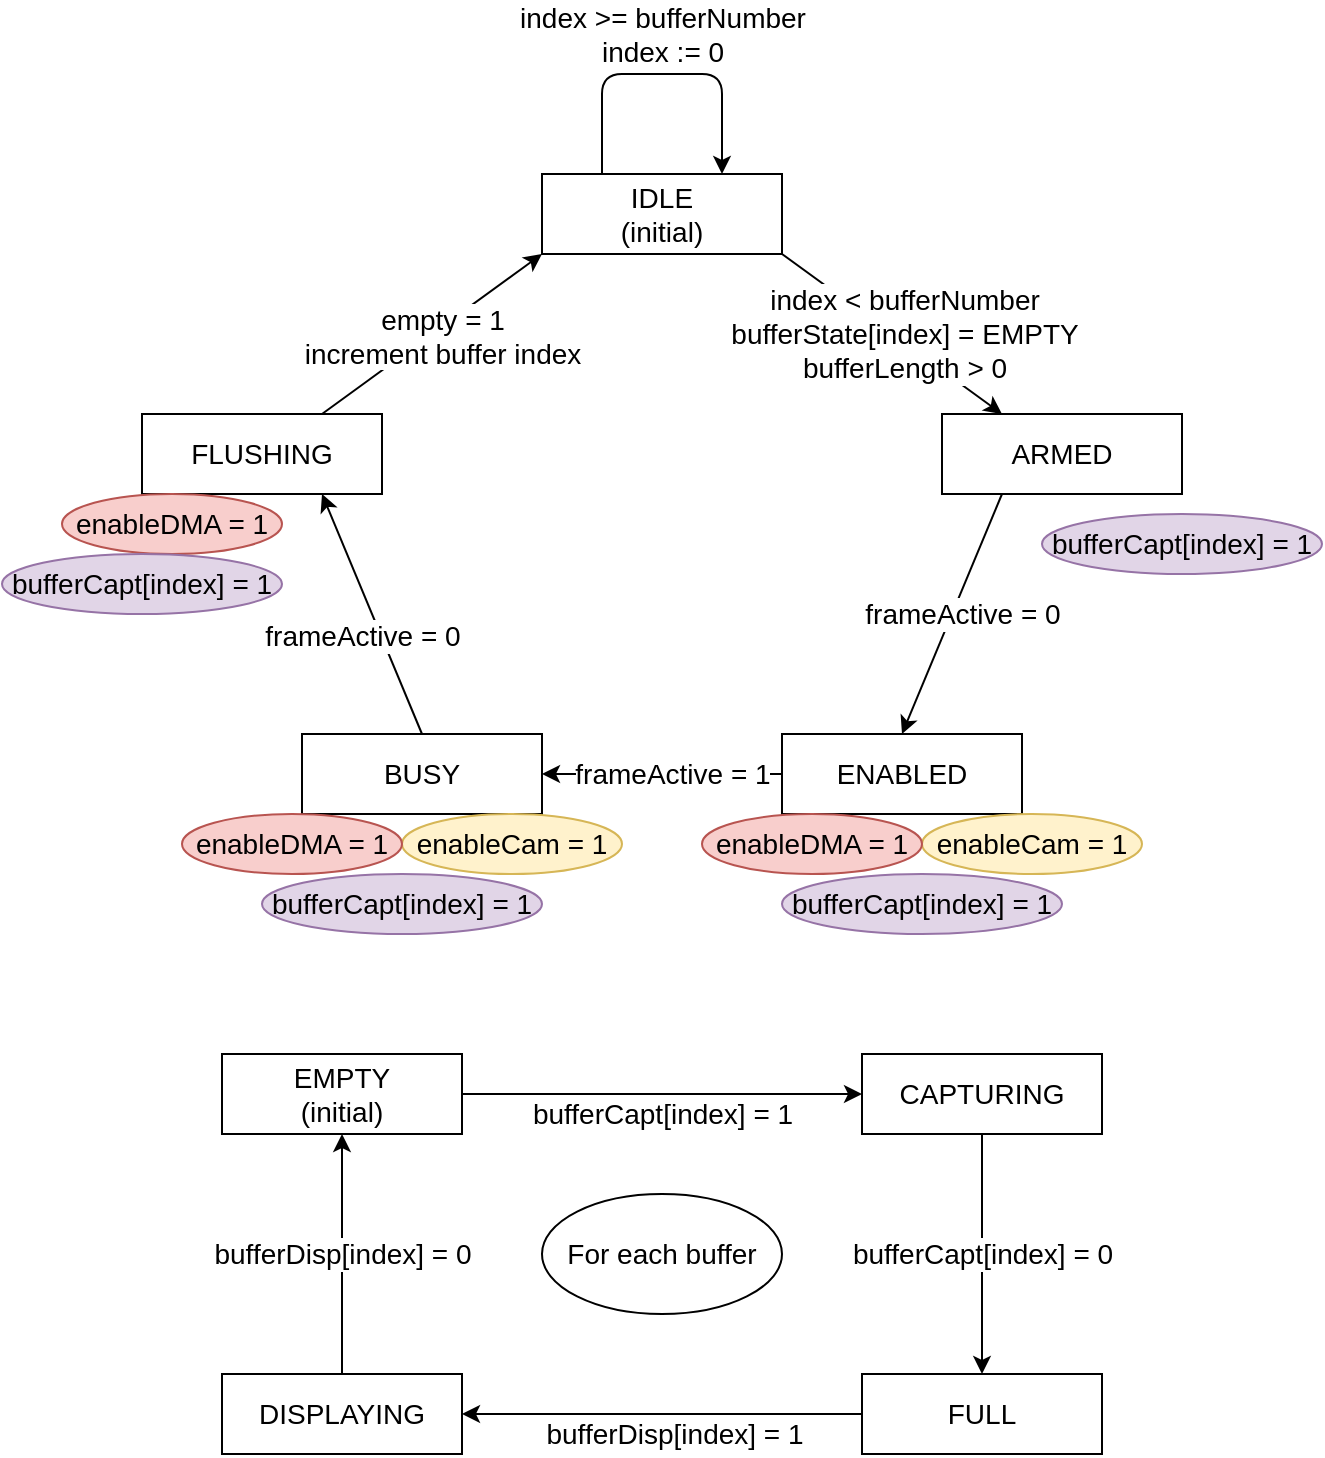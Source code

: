<mxfile version="13.10.0" type="device"><diagram id="C08tozPtUxUG_BZ7gE0h" name="Page-1"><mxGraphModel dx="1350" dy="1916" grid="1" gridSize="10" guides="1" tooltips="1" connect="1" arrows="1" fold="1" page="1" pageScale="1" pageWidth="850" pageHeight="1100" math="0" shadow="0"><root><mxCell id="0"/><mxCell id="1" parent="0"/><mxCell id="mUgPZsXwEz2ajPnVMVyG-1" value="IDLE&lt;br style=&quot;font-size: 14px;&quot;&gt;(initial)" style="rounded=0;whiteSpace=wrap;html=1;fontSize=14;" parent="1" vertex="1"><mxGeometry x="360" y="80" width="120" height="40" as="geometry"/></mxCell><mxCell id="mUgPZsXwEz2ajPnVMVyG-2" value="ARMED" style="rounded=0;whiteSpace=wrap;html=1;fontSize=14;" parent="1" vertex="1"><mxGeometry x="560" y="200" width="120" height="40" as="geometry"/></mxCell><mxCell id="mUgPZsXwEz2ajPnVMVyG-3" value="FLUSHING" style="rounded=0;whiteSpace=wrap;html=1;fontSize=14;" parent="1" vertex="1"><mxGeometry x="160" y="200" width="120" height="40" as="geometry"/></mxCell><mxCell id="mUgPZsXwEz2ajPnVMVyG-4" value="BUSY" style="rounded=0;whiteSpace=wrap;html=1;fontSize=14;" parent="1" vertex="1"><mxGeometry x="240" y="360" width="120" height="40" as="geometry"/></mxCell><mxCell id="mUgPZsXwEz2ajPnVMVyG-5" value="ENABLED" style="rounded=0;whiteSpace=wrap;html=1;fontSize=14;" parent="1" vertex="1"><mxGeometry x="480" y="360" width="120" height="40" as="geometry"/></mxCell><mxCell id="mUgPZsXwEz2ajPnVMVyG-6" value="" style="endArrow=classic;html=1;exitX=1;exitY=1;exitDx=0;exitDy=0;entryX=0.25;entryY=0;entryDx=0;entryDy=0;fontSize=14;" parent="1" source="mUgPZsXwEz2ajPnVMVyG-1" target="mUgPZsXwEz2ajPnVMVyG-2" edge="1"><mxGeometry width="50" height="50" relative="1" as="geometry"><mxPoint x="400" y="440" as="sourcePoint"/><mxPoint x="450" y="390" as="targetPoint"/></mxGeometry></mxCell><mxCell id="mUgPZsXwEz2ajPnVMVyG-7" value="index &amp;lt; bufferNumber&lt;br&gt;bufferState[index] = EMPTY&lt;br&gt;bufferLength &amp;gt; 0" style="edgeLabel;html=1;align=center;verticalAlign=middle;resizable=0;points=[];fontSize=14;" parent="mUgPZsXwEz2ajPnVMVyG-6" vertex="1" connectable="0"><mxGeometry x="0.388" y="4" relative="1" as="geometry"><mxPoint x="-17.98" y="-12.33" as="offset"/></mxGeometry></mxCell><mxCell id="mUgPZsXwEz2ajPnVMVyG-8" value="" style="endArrow=classic;html=1;fontSize=14;exitX=0.25;exitY=1;exitDx=0;exitDy=0;entryX=0.5;entryY=0;entryDx=0;entryDy=0;" parent="1" source="mUgPZsXwEz2ajPnVMVyG-2" target="mUgPZsXwEz2ajPnVMVyG-5" edge="1"><mxGeometry width="50" height="50" relative="1" as="geometry"><mxPoint x="430" y="310" as="sourcePoint"/><mxPoint x="480" y="260" as="targetPoint"/></mxGeometry></mxCell><mxCell id="mUgPZsXwEz2ajPnVMVyG-9" value="frameActive = 0" style="edgeLabel;html=1;align=center;verticalAlign=middle;resizable=0;points=[];fontSize=14;" parent="mUgPZsXwEz2ajPnVMVyG-8" vertex="1" connectable="0"><mxGeometry x="0.404" y="2" relative="1" as="geometry"><mxPoint x="13.41" y="-25.38" as="offset"/></mxGeometry></mxCell><mxCell id="mUgPZsXwEz2ajPnVMVyG-10" value="" style="endArrow=classic;html=1;fontSize=14;entryX=1;entryY=0.5;entryDx=0;entryDy=0;exitX=0;exitY=0.5;exitDx=0;exitDy=0;" parent="1" source="mUgPZsXwEz2ajPnVMVyG-5" target="mUgPZsXwEz2ajPnVMVyG-4" edge="1"><mxGeometry width="50" height="50" relative="1" as="geometry"><mxPoint x="430" y="310" as="sourcePoint"/><mxPoint x="480" y="260" as="targetPoint"/></mxGeometry></mxCell><mxCell id="mUgPZsXwEz2ajPnVMVyG-11" value="frameActive = 1" style="edgeLabel;html=1;align=center;verticalAlign=middle;resizable=0;points=[];fontSize=14;" parent="mUgPZsXwEz2ajPnVMVyG-10" vertex="1" connectable="0"><mxGeometry x="0.278" relative="1" as="geometry"><mxPoint x="21.67" as="offset"/></mxGeometry></mxCell><mxCell id="mUgPZsXwEz2ajPnVMVyG-12" value="" style="endArrow=classic;html=1;fontSize=14;entryX=0.75;entryY=1;entryDx=0;entryDy=0;exitX=0.5;exitY=0;exitDx=0;exitDy=0;" parent="1" source="mUgPZsXwEz2ajPnVMVyG-4" target="mUgPZsXwEz2ajPnVMVyG-3" edge="1"><mxGeometry width="50" height="50" relative="1" as="geometry"><mxPoint x="430" y="310" as="sourcePoint"/><mxPoint x="480" y="260" as="targetPoint"/></mxGeometry></mxCell><mxCell id="mUgPZsXwEz2ajPnVMVyG-13" value="frameActive = 0" style="edgeLabel;html=1;align=center;verticalAlign=middle;resizable=0;points=[];fontSize=14;" parent="mUgPZsXwEz2ajPnVMVyG-12" vertex="1" connectable="0"><mxGeometry x="-0.281" y="-1" relative="1" as="geometry"><mxPoint x="-12.97" y="-6.23" as="offset"/></mxGeometry></mxCell><mxCell id="mUgPZsXwEz2ajPnVMVyG-14" value="" style="endArrow=classic;html=1;fontSize=14;entryX=0;entryY=1;entryDx=0;entryDy=0;exitX=0.75;exitY=0;exitDx=0;exitDy=0;" parent="1" source="mUgPZsXwEz2ajPnVMVyG-3" target="mUgPZsXwEz2ajPnVMVyG-1" edge="1"><mxGeometry width="50" height="50" relative="1" as="geometry"><mxPoint x="430" y="310" as="sourcePoint"/><mxPoint x="480" y="260" as="targetPoint"/></mxGeometry></mxCell><mxCell id="mUgPZsXwEz2ajPnVMVyG-15" value="empty = 1&lt;br style=&quot;font-size: 14px&quot;&gt;increment buffer index" style="edgeLabel;html=1;align=center;verticalAlign=middle;resizable=0;points=[];fontSize=14;" parent="mUgPZsXwEz2ajPnVMVyG-14" vertex="1" connectable="0"><mxGeometry x="0.208" y="1" relative="1" as="geometry"><mxPoint x="-6.13" y="9.33" as="offset"/></mxGeometry></mxCell><mxCell id="mUgPZsXwEz2ajPnVMVyG-19" value="enableCam = 1" style="ellipse;whiteSpace=wrap;html=1;fontSize=14;fillColor=#fff2cc;strokeColor=#d6b656;" parent="1" vertex="1"><mxGeometry x="550" y="400" width="110" height="30" as="geometry"/></mxCell><mxCell id="mUgPZsXwEz2ajPnVMVyG-20" value="enableCam = 1" style="ellipse;whiteSpace=wrap;html=1;fontSize=14;fillColor=#fff2cc;strokeColor=#d6b656;" parent="1" vertex="1"><mxGeometry x="290" y="400" width="110" height="30" as="geometry"/></mxCell><mxCell id="mUgPZsXwEz2ajPnVMVyG-21" value="enableDMA = 1" style="ellipse;whiteSpace=wrap;html=1;fontSize=14;fillColor=#f8cecc;strokeColor=#b85450;" parent="1" vertex="1"><mxGeometry x="440" y="400" width="110" height="30" as="geometry"/></mxCell><mxCell id="mUgPZsXwEz2ajPnVMVyG-22" value="enableDMA = 1" style="ellipse;whiteSpace=wrap;html=1;fontSize=14;fillColor=#f8cecc;strokeColor=#b85450;" parent="1" vertex="1"><mxGeometry x="180" y="400" width="110" height="30" as="geometry"/></mxCell><mxCell id="mUgPZsXwEz2ajPnVMVyG-23" value="enableDMA = 1" style="ellipse;whiteSpace=wrap;html=1;fontSize=14;fillColor=#f8cecc;strokeColor=#b85450;" parent="1" vertex="1"><mxGeometry x="120" y="240" width="110" height="30" as="geometry"/></mxCell><mxCell id="i2yVh6DDQE3jbrB_bZ5S-1" value="bufferCapt[index] = 1" style="ellipse;whiteSpace=wrap;html=1;fontSize=14;fillColor=#e1d5e7;strokeColor=#9673a6;" parent="1" vertex="1"><mxGeometry x="480" y="430" width="140" height="30" as="geometry"/></mxCell><mxCell id="i2yVh6DDQE3jbrB_bZ5S-2" value="bufferCapt[index] = 1" style="ellipse;whiteSpace=wrap;html=1;fontSize=14;fillColor=#e1d5e7;strokeColor=#9673a6;" parent="1" vertex="1"><mxGeometry x="220" y="430" width="140" height="30" as="geometry"/></mxCell><mxCell id="i2yVh6DDQE3jbrB_bZ5S-3" value="bufferCapt[index] = 1" style="ellipse;whiteSpace=wrap;html=1;fontSize=14;fillColor=#e1d5e7;strokeColor=#9673a6;" parent="1" vertex="1"><mxGeometry x="90" y="270" width="140" height="30" as="geometry"/></mxCell><mxCell id="i2yVh6DDQE3jbrB_bZ5S-4" value="EMPTY&lt;br style=&quot;font-size: 14px;&quot;&gt;(initial)" style="rounded=0;whiteSpace=wrap;html=1;labelBackgroundColor=none;fontSize=14;" parent="1" vertex="1"><mxGeometry x="200" y="520" width="120" height="40" as="geometry"/></mxCell><mxCell id="i2yVh6DDQE3jbrB_bZ5S-5" value="CAPTURING" style="rounded=0;whiteSpace=wrap;html=1;labelBackgroundColor=none;fontSize=14;" parent="1" vertex="1"><mxGeometry x="520" y="520" width="120" height="40" as="geometry"/></mxCell><mxCell id="i2yVh6DDQE3jbrB_bZ5S-6" value="FULL" style="rounded=0;whiteSpace=wrap;html=1;labelBackgroundColor=none;fontSize=14;" parent="1" vertex="1"><mxGeometry x="520" y="680" width="120" height="40" as="geometry"/></mxCell><mxCell id="i2yVh6DDQE3jbrB_bZ5S-7" value="DISPLAYING" style="rounded=0;whiteSpace=wrap;html=1;labelBackgroundColor=none;fontSize=14;" parent="1" vertex="1"><mxGeometry x="200" y="680" width="120" height="40" as="geometry"/></mxCell><mxCell id="i2yVh6DDQE3jbrB_bZ5S-9" value="" style="endArrow=classic;html=1;fontSize=14;exitX=1;exitY=0.5;exitDx=0;exitDy=0;entryX=0;entryY=0.5;entryDx=0;entryDy=0;" parent="1" source="i2yVh6DDQE3jbrB_bZ5S-4" target="i2yVh6DDQE3jbrB_bZ5S-5" edge="1"><mxGeometry width="50" height="50" relative="1" as="geometry"><mxPoint x="400" y="430" as="sourcePoint"/><mxPoint x="450" y="380" as="targetPoint"/></mxGeometry></mxCell><mxCell id="i2yVh6DDQE3jbrB_bZ5S-10" value="bufferCapt[index] = 1" style="edgeLabel;html=1;align=center;verticalAlign=middle;resizable=0;points=[];fontSize=14;" parent="i2yVh6DDQE3jbrB_bZ5S-9" vertex="1" connectable="0"><mxGeometry x="-0.583" relative="1" as="geometry"><mxPoint x="58" y="10" as="offset"/></mxGeometry></mxCell><mxCell id="i2yVh6DDQE3jbrB_bZ5S-11" value="" style="endArrow=classic;html=1;fontSize=14;exitX=0.5;exitY=1;exitDx=0;exitDy=0;entryX=0.5;entryY=0;entryDx=0;entryDy=0;" parent="1" source="i2yVh6DDQE3jbrB_bZ5S-5" target="i2yVh6DDQE3jbrB_bZ5S-6" edge="1"><mxGeometry width="50" height="50" relative="1" as="geometry"><mxPoint x="330" y="550" as="sourcePoint"/><mxPoint x="530" y="550" as="targetPoint"/></mxGeometry></mxCell><mxCell id="i2yVh6DDQE3jbrB_bZ5S-12" value="bufferCapt[index] = 0" style="edgeLabel;html=1;align=center;verticalAlign=middle;resizable=0;points=[];fontSize=14;" parent="i2yVh6DDQE3jbrB_bZ5S-11" vertex="1" connectable="0"><mxGeometry x="-0.583" relative="1" as="geometry"><mxPoint y="35" as="offset"/></mxGeometry></mxCell><mxCell id="i2yVh6DDQE3jbrB_bZ5S-13" value="" style="endArrow=classic;html=1;fontSize=14;exitX=0;exitY=0.5;exitDx=0;exitDy=0;entryX=1;entryY=0.5;entryDx=0;entryDy=0;" parent="1" source="i2yVh6DDQE3jbrB_bZ5S-6" target="i2yVh6DDQE3jbrB_bZ5S-7" edge="1"><mxGeometry width="50" height="50" relative="1" as="geometry"><mxPoint x="590" y="570" as="sourcePoint"/><mxPoint x="590" y="690" as="targetPoint"/></mxGeometry></mxCell><mxCell id="i2yVh6DDQE3jbrB_bZ5S-14" value="bufferDisp[index] = 1" style="edgeLabel;html=1;align=center;verticalAlign=middle;resizable=0;points=[];fontSize=14;" parent="i2yVh6DDQE3jbrB_bZ5S-13" vertex="1" connectable="0"><mxGeometry x="-0.583" relative="1" as="geometry"><mxPoint x="-53" y="10" as="offset"/></mxGeometry></mxCell><mxCell id="i2yVh6DDQE3jbrB_bZ5S-16" value="" style="endArrow=classic;html=1;fontSize=14;exitX=0.5;exitY=0;exitDx=0;exitDy=0;entryX=0.5;entryY=1;entryDx=0;entryDy=0;" parent="1" source="i2yVh6DDQE3jbrB_bZ5S-7" target="i2yVh6DDQE3jbrB_bZ5S-4" edge="1"><mxGeometry width="50" height="50" relative="1" as="geometry"><mxPoint x="530" y="710" as="sourcePoint"/><mxPoint x="330" y="710" as="targetPoint"/></mxGeometry></mxCell><mxCell id="i2yVh6DDQE3jbrB_bZ5S-17" value="bufferDisp[index] = 0" style="edgeLabel;html=1;align=center;verticalAlign=middle;resizable=0;points=[];fontSize=14;" parent="i2yVh6DDQE3jbrB_bZ5S-16" vertex="1" connectable="0"><mxGeometry x="-0.583" relative="1" as="geometry"><mxPoint y="-35" as="offset"/></mxGeometry></mxCell><mxCell id="i2yVh6DDQE3jbrB_bZ5S-18" value="For each buffer" style="ellipse;whiteSpace=wrap;html=1;labelBackgroundColor=none;fontSize=14;" parent="1" vertex="1"><mxGeometry x="360" y="590" width="120" height="60" as="geometry"/></mxCell><mxCell id="i2yVh6DDQE3jbrB_bZ5S-19" value="bufferCapt[index] = 1" style="ellipse;whiteSpace=wrap;html=1;fontSize=14;fillColor=#e1d5e7;strokeColor=#9673a6;" parent="1" vertex="1"><mxGeometry x="610" y="250" width="140" height="30" as="geometry"/></mxCell><mxCell id="e2sIpdtYF0k6AwpYcuMb-1" value="" style="endArrow=classic;html=1;exitX=0.25;exitY=0;exitDx=0;exitDy=0;entryX=0.75;entryY=0;entryDx=0;entryDy=0;edgeStyle=elbowEdgeStyle;elbow=vertical;" edge="1" parent="1" source="mUgPZsXwEz2ajPnVMVyG-1" target="mUgPZsXwEz2ajPnVMVyG-1"><mxGeometry width="50" height="50" relative="1" as="geometry"><mxPoint x="400" y="390" as="sourcePoint"/><mxPoint x="450" y="340" as="targetPoint"/><Array as="points"><mxPoint x="430" y="30"/><mxPoint x="430" y="10"/><mxPoint x="410" y="20"/></Array></mxGeometry></mxCell><mxCell id="e2sIpdtYF0k6AwpYcuMb-2" value="&lt;font style=&quot;font-size: 14px&quot;&gt;index &amp;gt;= bufferNumber&lt;br&gt;index := 0&lt;br&gt;&lt;/font&gt;" style="edgeLabel;html=1;align=center;verticalAlign=middle;resizable=0;points=[];" vertex="1" connectable="0" parent="e2sIpdtYF0k6AwpYcuMb-1"><mxGeometry x="0.212" y="4" relative="1" as="geometry"><mxPoint x="-17" y="-16" as="offset"/></mxGeometry></mxCell></root></mxGraphModel></diagram></mxfile>
